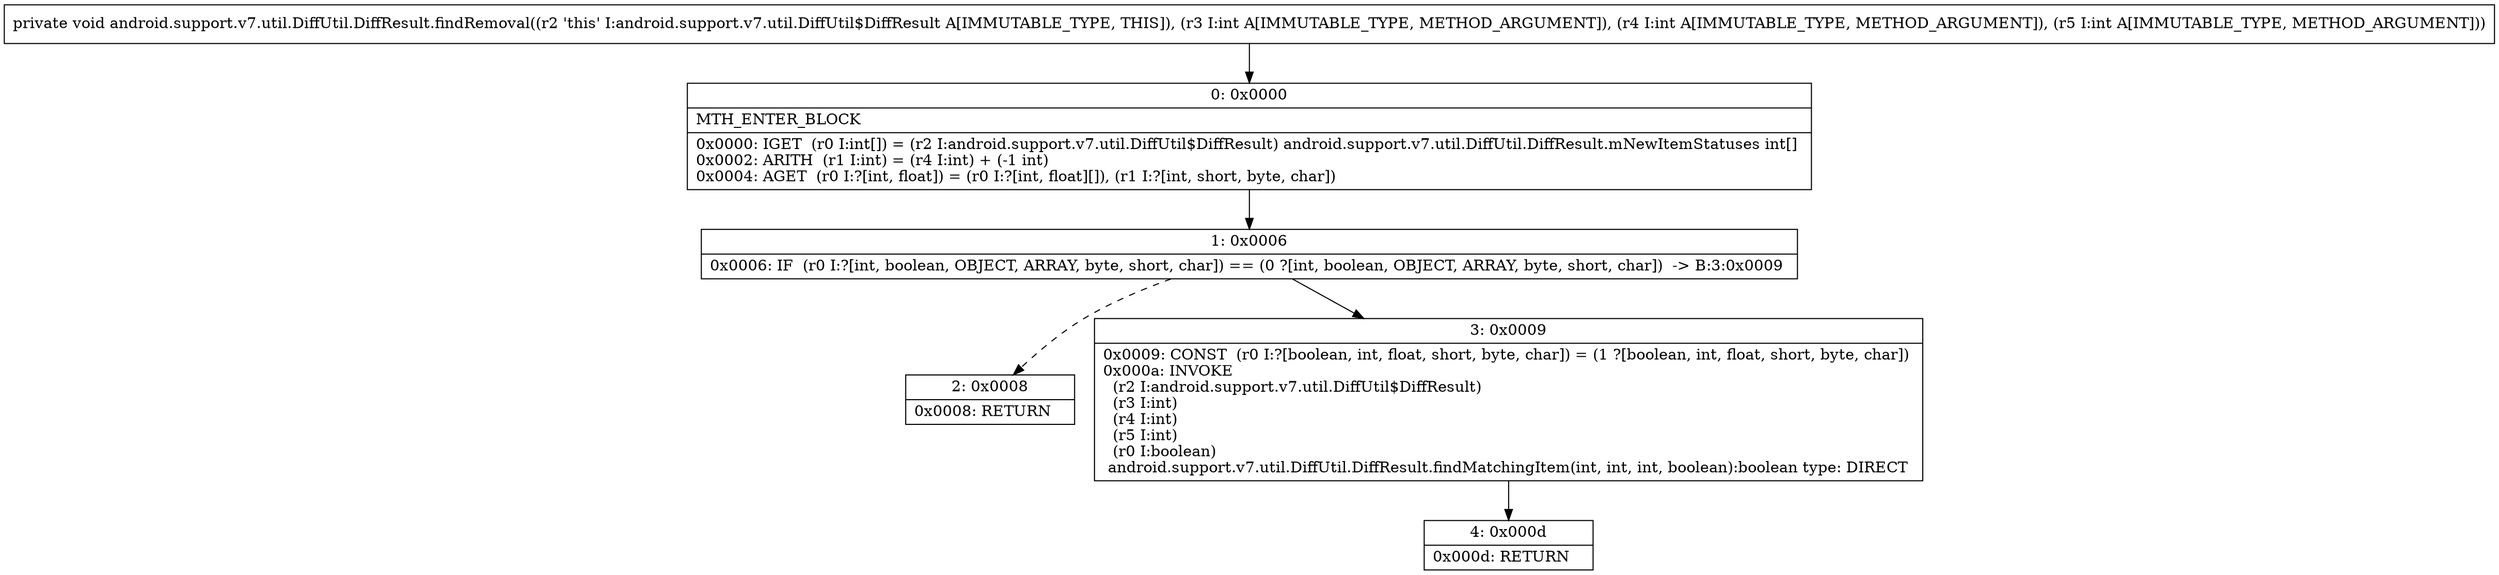 digraph "CFG forandroid.support.v7.util.DiffUtil.DiffResult.findRemoval(III)V" {
Node_0 [shape=record,label="{0\:\ 0x0000|MTH_ENTER_BLOCK\l|0x0000: IGET  (r0 I:int[]) = (r2 I:android.support.v7.util.DiffUtil$DiffResult) android.support.v7.util.DiffUtil.DiffResult.mNewItemStatuses int[] \l0x0002: ARITH  (r1 I:int) = (r4 I:int) + (\-1 int) \l0x0004: AGET  (r0 I:?[int, float]) = (r0 I:?[int, float][]), (r1 I:?[int, short, byte, char]) \l}"];
Node_1 [shape=record,label="{1\:\ 0x0006|0x0006: IF  (r0 I:?[int, boolean, OBJECT, ARRAY, byte, short, char]) == (0 ?[int, boolean, OBJECT, ARRAY, byte, short, char])  \-\> B:3:0x0009 \l}"];
Node_2 [shape=record,label="{2\:\ 0x0008|0x0008: RETURN   \l}"];
Node_3 [shape=record,label="{3\:\ 0x0009|0x0009: CONST  (r0 I:?[boolean, int, float, short, byte, char]) = (1 ?[boolean, int, float, short, byte, char]) \l0x000a: INVOKE  \l  (r2 I:android.support.v7.util.DiffUtil$DiffResult)\l  (r3 I:int)\l  (r4 I:int)\l  (r5 I:int)\l  (r0 I:boolean)\l android.support.v7.util.DiffUtil.DiffResult.findMatchingItem(int, int, int, boolean):boolean type: DIRECT \l}"];
Node_4 [shape=record,label="{4\:\ 0x000d|0x000d: RETURN   \l}"];
MethodNode[shape=record,label="{private void android.support.v7.util.DiffUtil.DiffResult.findRemoval((r2 'this' I:android.support.v7.util.DiffUtil$DiffResult A[IMMUTABLE_TYPE, THIS]), (r3 I:int A[IMMUTABLE_TYPE, METHOD_ARGUMENT]), (r4 I:int A[IMMUTABLE_TYPE, METHOD_ARGUMENT]), (r5 I:int A[IMMUTABLE_TYPE, METHOD_ARGUMENT])) }"];
MethodNode -> Node_0;
Node_0 -> Node_1;
Node_1 -> Node_2[style=dashed];
Node_1 -> Node_3;
Node_3 -> Node_4;
}

